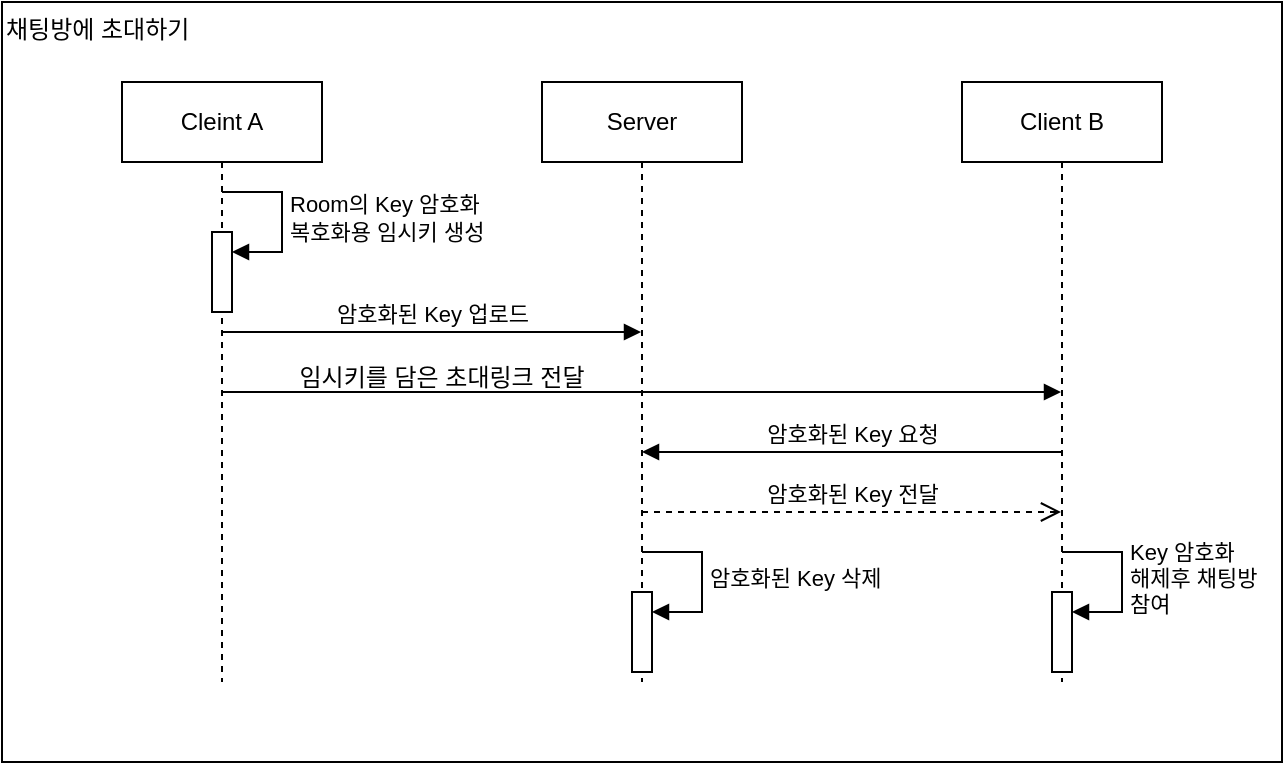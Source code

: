 <mxfile version="28.1.0">
  <diagram name="페이지-1" id="CVwxCA9k_kb5EhJwOtcv">
    <mxGraphModel dx="1042" dy="561" grid="0" gridSize="10" guides="1" tooltips="1" connect="1" arrows="1" fold="1" page="1" pageScale="1" pageWidth="827" pageHeight="1169" math="0" shadow="0">
      <root>
        <mxCell id="0" />
        <mxCell id="1" parent="0" />
        <mxCell id="9c-B8WiNsxjSVmU7n8A6-1" value="채팅방에 초대하기" style="rounded=0;whiteSpace=wrap;html=1;labelPosition=center;verticalLabelPosition=middle;align=left;verticalAlign=top;" vertex="1" parent="1">
          <mxGeometry x="80" y="395" width="640" height="380" as="geometry" />
        </mxCell>
        <mxCell id="9c-B8WiNsxjSVmU7n8A6-2" value="Cleint A" style="shape=umlLifeline;perimeter=lifelinePerimeter;whiteSpace=wrap;html=1;container=1;dropTarget=0;collapsible=0;recursiveResize=0;outlineConnect=0;portConstraint=eastwest;newEdgeStyle={&quot;curved&quot;:0,&quot;rounded&quot;:0};" vertex="1" parent="1">
          <mxGeometry x="140" y="435" width="100" height="300" as="geometry" />
        </mxCell>
        <mxCell id="9c-B8WiNsxjSVmU7n8A6-5" value="" style="html=1;points=[[0,0,0,0,5],[0,1,0,0,-5],[1,0,0,0,5],[1,1,0,0,-5]];perimeter=orthogonalPerimeter;outlineConnect=0;targetShapes=umlLifeline;portConstraint=eastwest;newEdgeStyle={&quot;curved&quot;:0,&quot;rounded&quot;:0};" vertex="1" parent="9c-B8WiNsxjSVmU7n8A6-2">
          <mxGeometry x="45" y="75" width="10" height="40" as="geometry" />
        </mxCell>
        <mxCell id="9c-B8WiNsxjSVmU7n8A6-6" value="Room의 Key 암호화&lt;div&gt;복호화용 임시키 생성&lt;/div&gt;" style="html=1;align=left;spacingLeft=2;endArrow=block;rounded=0;edgeStyle=orthogonalEdgeStyle;curved=0;rounded=0;" edge="1" target="9c-B8WiNsxjSVmU7n8A6-5" parent="9c-B8WiNsxjSVmU7n8A6-2">
          <mxGeometry relative="1" as="geometry">
            <mxPoint x="50" y="55" as="sourcePoint" />
            <Array as="points">
              <mxPoint x="80" y="85" />
            </Array>
          </mxGeometry>
        </mxCell>
        <mxCell id="9c-B8WiNsxjSVmU7n8A6-3" value="Server" style="shape=umlLifeline;perimeter=lifelinePerimeter;whiteSpace=wrap;html=1;container=1;dropTarget=0;collapsible=0;recursiveResize=0;outlineConnect=0;portConstraint=eastwest;newEdgeStyle={&quot;curved&quot;:0,&quot;rounded&quot;:0};" vertex="1" parent="1">
          <mxGeometry x="350" y="435" width="100" height="300" as="geometry" />
        </mxCell>
        <mxCell id="9c-B8WiNsxjSVmU7n8A6-17" value="" style="html=1;points=[[0,0,0,0,5],[0,1,0,0,-5],[1,0,0,0,5],[1,1,0,0,-5]];perimeter=orthogonalPerimeter;outlineConnect=0;targetShapes=umlLifeline;portConstraint=eastwest;newEdgeStyle={&quot;curved&quot;:0,&quot;rounded&quot;:0};" vertex="1" parent="9c-B8WiNsxjSVmU7n8A6-3">
          <mxGeometry x="45" y="255" width="10" height="40" as="geometry" />
        </mxCell>
        <mxCell id="9c-B8WiNsxjSVmU7n8A6-18" value="암호화된 Key 삭제" style="html=1;align=left;spacingLeft=2;endArrow=block;rounded=0;edgeStyle=orthogonalEdgeStyle;curved=0;rounded=0;" edge="1" target="9c-B8WiNsxjSVmU7n8A6-17" parent="9c-B8WiNsxjSVmU7n8A6-3">
          <mxGeometry relative="1" as="geometry">
            <mxPoint x="50" y="235" as="sourcePoint" />
            <Array as="points">
              <mxPoint x="80" y="265" />
            </Array>
          </mxGeometry>
        </mxCell>
        <mxCell id="9c-B8WiNsxjSVmU7n8A6-4" value="Client B" style="shape=umlLifeline;perimeter=lifelinePerimeter;whiteSpace=wrap;html=1;container=1;dropTarget=0;collapsible=0;recursiveResize=0;outlineConnect=0;portConstraint=eastwest;newEdgeStyle={&quot;curved&quot;:0,&quot;rounded&quot;:0};" vertex="1" parent="1">
          <mxGeometry x="560" y="435" width="100" height="300" as="geometry" />
        </mxCell>
        <mxCell id="9c-B8WiNsxjSVmU7n8A6-13" value="" style="html=1;points=[[0,0,0,0,5],[0,1,0,0,-5],[1,0,0,0,5],[1,1,0,0,-5]];perimeter=orthogonalPerimeter;outlineConnect=0;targetShapes=umlLifeline;portConstraint=eastwest;newEdgeStyle={&quot;curved&quot;:0,&quot;rounded&quot;:0};" vertex="1" parent="9c-B8WiNsxjSVmU7n8A6-4">
          <mxGeometry x="45" y="255" width="10" height="40" as="geometry" />
        </mxCell>
        <mxCell id="9c-B8WiNsxjSVmU7n8A6-14" value="Key 암호화&lt;div&gt;해제후 채팅방&lt;/div&gt;&lt;div&gt;참여&lt;/div&gt;" style="html=1;align=left;spacingLeft=2;endArrow=block;rounded=0;edgeStyle=orthogonalEdgeStyle;curved=0;rounded=0;" edge="1" target="9c-B8WiNsxjSVmU7n8A6-13" parent="9c-B8WiNsxjSVmU7n8A6-4">
          <mxGeometry relative="1" as="geometry">
            <mxPoint x="50" y="235" as="sourcePoint" />
            <Array as="points">
              <mxPoint x="80" y="265" />
            </Array>
          </mxGeometry>
        </mxCell>
        <mxCell id="9c-B8WiNsxjSVmU7n8A6-7" value="암호화된 Key 업로드" style="html=1;verticalAlign=bottom;endArrow=block;curved=0;rounded=0;" edge="1" parent="1" target="9c-B8WiNsxjSVmU7n8A6-3">
          <mxGeometry width="80" relative="1" as="geometry">
            <mxPoint x="190" y="560" as="sourcePoint" />
            <mxPoint x="270" y="560" as="targetPoint" />
          </mxGeometry>
        </mxCell>
        <mxCell id="9c-B8WiNsxjSVmU7n8A6-8" value="" style="html=1;verticalAlign=bottom;endArrow=block;curved=0;rounded=0;align=right;labelPosition=left;verticalLabelPosition=top;labelBackgroundColor=none;" edge="1" parent="1" target="9c-B8WiNsxjSVmU7n8A6-4">
          <mxGeometry width="80" relative="1" as="geometry">
            <mxPoint x="190" y="590" as="sourcePoint" />
            <mxPoint x="270" y="590" as="targetPoint" />
          </mxGeometry>
        </mxCell>
        <mxCell id="9c-B8WiNsxjSVmU7n8A6-10" value="임시키를 담은 초대링크 전달" style="text;html=1;align=center;verticalAlign=middle;whiteSpace=wrap;rounded=0;" vertex="1" parent="1">
          <mxGeometry x="220" y="570" width="160" height="25" as="geometry" />
        </mxCell>
        <mxCell id="9c-B8WiNsxjSVmU7n8A6-11" value="암호화된 Key 요청" style="html=1;verticalAlign=bottom;endArrow=block;curved=0;rounded=0;" edge="1" parent="1" target="9c-B8WiNsxjSVmU7n8A6-3">
          <mxGeometry width="80" relative="1" as="geometry">
            <mxPoint x="610" y="620" as="sourcePoint" />
            <mxPoint x="690" y="620" as="targetPoint" />
          </mxGeometry>
        </mxCell>
        <mxCell id="9c-B8WiNsxjSVmU7n8A6-12" value="암호화된 Key 전달" style="html=1;verticalAlign=bottom;endArrow=open;dashed=1;endSize=8;curved=0;rounded=0;" edge="1" parent="1" target="9c-B8WiNsxjSVmU7n8A6-4">
          <mxGeometry relative="1" as="geometry">
            <mxPoint x="400" y="650" as="sourcePoint" />
            <mxPoint x="320" y="650" as="targetPoint" />
          </mxGeometry>
        </mxCell>
      </root>
    </mxGraphModel>
  </diagram>
</mxfile>
